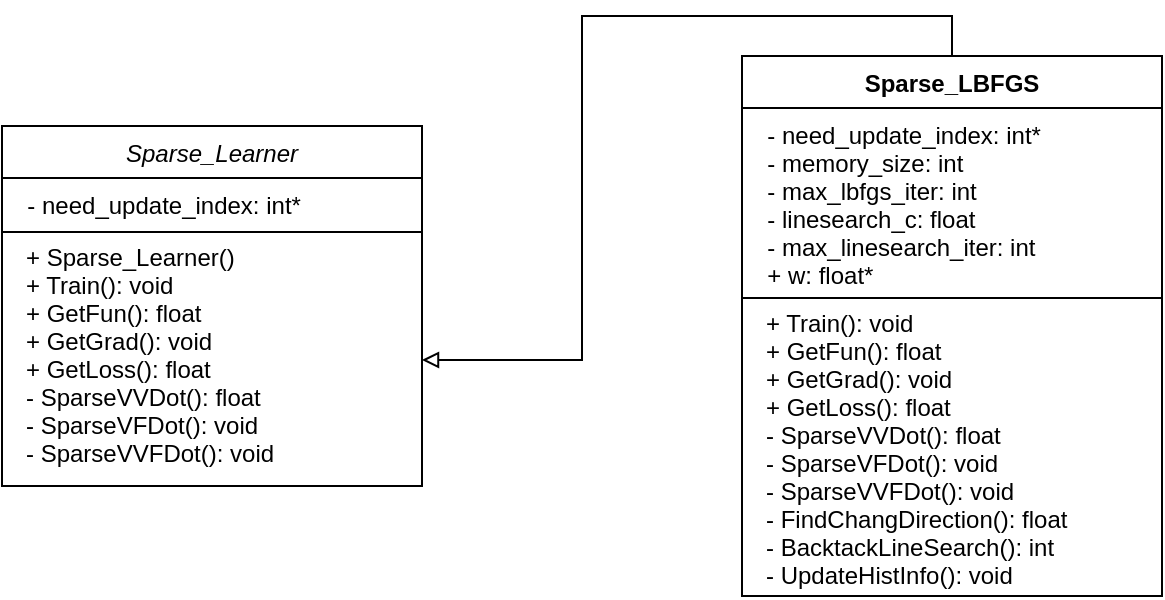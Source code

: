 <mxfile version="20.8.20" type="github">
  <diagram id="C5RBs43oDa-KdzZeNtuy" name="Page-1">
    <mxGraphModel dx="894" dy="474" grid="1" gridSize="10" guides="1" tooltips="1" connect="1" arrows="1" fold="1" page="1" pageScale="1" pageWidth="827" pageHeight="1169" math="0" shadow="0">
      <root>
        <mxCell id="WIyWlLk6GJQsqaUBKTNV-0" />
        <mxCell id="WIyWlLk6GJQsqaUBKTNV-1" parent="WIyWlLk6GJQsqaUBKTNV-0" />
        <mxCell id="gaM7k2h_licKWOLzN264-4" value="Sparse_Learner" style="swimlane;fontStyle=2;align=center;verticalAlign=top;childLayout=stackLayout;horizontal=1;startSize=26;horizontalStack=0;resizeParent=1;resizeParentMax=0;resizeLast=0;collapsible=1;marginBottom=0;" vertex="1" parent="WIyWlLk6GJQsqaUBKTNV-1">
          <mxGeometry x="120" y="490" width="210" height="180" as="geometry">
            <mxRectangle x="240" y="320" width="100" height="30" as="alternateBounds" />
          </mxGeometry>
        </mxCell>
        <mxCell id="gaM7k2h_licKWOLzN264-5" value="  - need_update_index: int*" style="text;strokeColor=none;fillColor=none;align=left;verticalAlign=top;spacingLeft=4;spacingRight=4;overflow=hidden;rotatable=0;points=[[0,0.5],[1,0.5]];portConstraint=eastwest;" vertex="1" parent="gaM7k2h_licKWOLzN264-4">
          <mxGeometry y="26" width="210" height="26" as="geometry" />
        </mxCell>
        <mxCell id="gaM7k2h_licKWOLzN264-6" value="" style="line;strokeWidth=1;fillColor=none;align=left;verticalAlign=middle;spacingTop=-1;spacingLeft=3;spacingRight=3;rotatable=0;labelPosition=right;points=[];portConstraint=eastwest;strokeColor=inherit;" vertex="1" parent="gaM7k2h_licKWOLzN264-4">
          <mxGeometry y="52" width="210" height="2" as="geometry" />
        </mxCell>
        <mxCell id="gaM7k2h_licKWOLzN264-7" value="+ Sparse_Learner()&#xa;+ Train(): void&#xa;+ GetFun(): float&#xa;+ GetGrad(): void&#xa;+ GetLoss(): float&#xa;- SparseVVDot(): float&#xa;- SparseVFDot(): void&#xa;- SparseVVFDot(): void" style="text;strokeColor=none;fillColor=none;align=left;verticalAlign=top;spacingLeft=7;spacingRight=4;overflow=hidden;rotatable=0;points=[[0,0.5],[1,0.5]];portConstraint=eastwest;spacing=5;spacingBottom=-1;spacingTop=-5;" vertex="1" parent="gaM7k2h_licKWOLzN264-4">
          <mxGeometry y="54" width="210" height="126" as="geometry" />
        </mxCell>
        <mxCell id="gaM7k2h_licKWOLzN264-15" style="edgeStyle=orthogonalEdgeStyle;rounded=0;orthogonalLoop=1;jettySize=auto;html=1;exitX=0.5;exitY=0;exitDx=0;exitDy=0;endArrow=block;endFill=0;" edge="1" parent="WIyWlLk6GJQsqaUBKTNV-1" source="gaM7k2h_licKWOLzN264-8" target="gaM7k2h_licKWOLzN264-7">
          <mxGeometry relative="1" as="geometry" />
        </mxCell>
        <mxCell id="gaM7k2h_licKWOLzN264-8" value="Sparse_LBFGS" style="swimlane;fontStyle=1;align=center;verticalAlign=top;childLayout=stackLayout;horizontal=1;startSize=26;horizontalStack=0;resizeParent=1;resizeParentMax=0;resizeLast=0;collapsible=1;marginBottom=0;" vertex="1" parent="WIyWlLk6GJQsqaUBKTNV-1">
          <mxGeometry x="490" y="455" width="210" height="270" as="geometry">
            <mxRectangle x="240" y="320" width="100" height="30" as="alternateBounds" />
          </mxGeometry>
        </mxCell>
        <mxCell id="gaM7k2h_licKWOLzN264-9" value="  - need_update_index: int*&#xa;  - memory_size: int&#xa;  - max_lbfgs_iter: int&#xa;  - linesearch_c: float&#xa;  - max_linesearch_iter: int&#xa;  + w: float*&#xa;" style="text;strokeColor=none;fillColor=none;align=left;verticalAlign=top;spacingLeft=4;spacingRight=4;overflow=hidden;rotatable=0;points=[[0,0.5],[1,0.5]];portConstraint=eastwest;" vertex="1" parent="gaM7k2h_licKWOLzN264-8">
          <mxGeometry y="26" width="210" height="94" as="geometry" />
        </mxCell>
        <mxCell id="gaM7k2h_licKWOLzN264-10" value="" style="line;strokeWidth=1;fillColor=none;align=left;verticalAlign=middle;spacingTop=-1;spacingLeft=3;spacingRight=3;rotatable=0;labelPosition=right;points=[];portConstraint=eastwest;strokeColor=inherit;" vertex="1" parent="gaM7k2h_licKWOLzN264-8">
          <mxGeometry y="120" width="210" height="2" as="geometry" />
        </mxCell>
        <mxCell id="gaM7k2h_licKWOLzN264-11" value="+ Train(): void&#xa;+ GetFun(): float&#xa;+ GetGrad(): void&#xa;+ GetLoss(): float&#xa;- SparseVVDot(): float&#xa;- SparseVFDot(): void&#xa;- SparseVVFDot(): void&#xa;- FindChangDirection(): float&#xa;- BacktackLineSearch(): int&#xa;- UpdateHistInfo(): void" style="text;strokeColor=none;fillColor=none;align=left;verticalAlign=top;spacingLeft=7;spacingRight=4;overflow=hidden;rotatable=0;points=[[0,0.5],[1,0.5]];portConstraint=eastwest;spacing=5;spacingBottom=-1;spacingTop=-5;" vertex="1" parent="gaM7k2h_licKWOLzN264-8">
          <mxGeometry y="122" width="210" height="148" as="geometry" />
        </mxCell>
      </root>
    </mxGraphModel>
  </diagram>
</mxfile>
